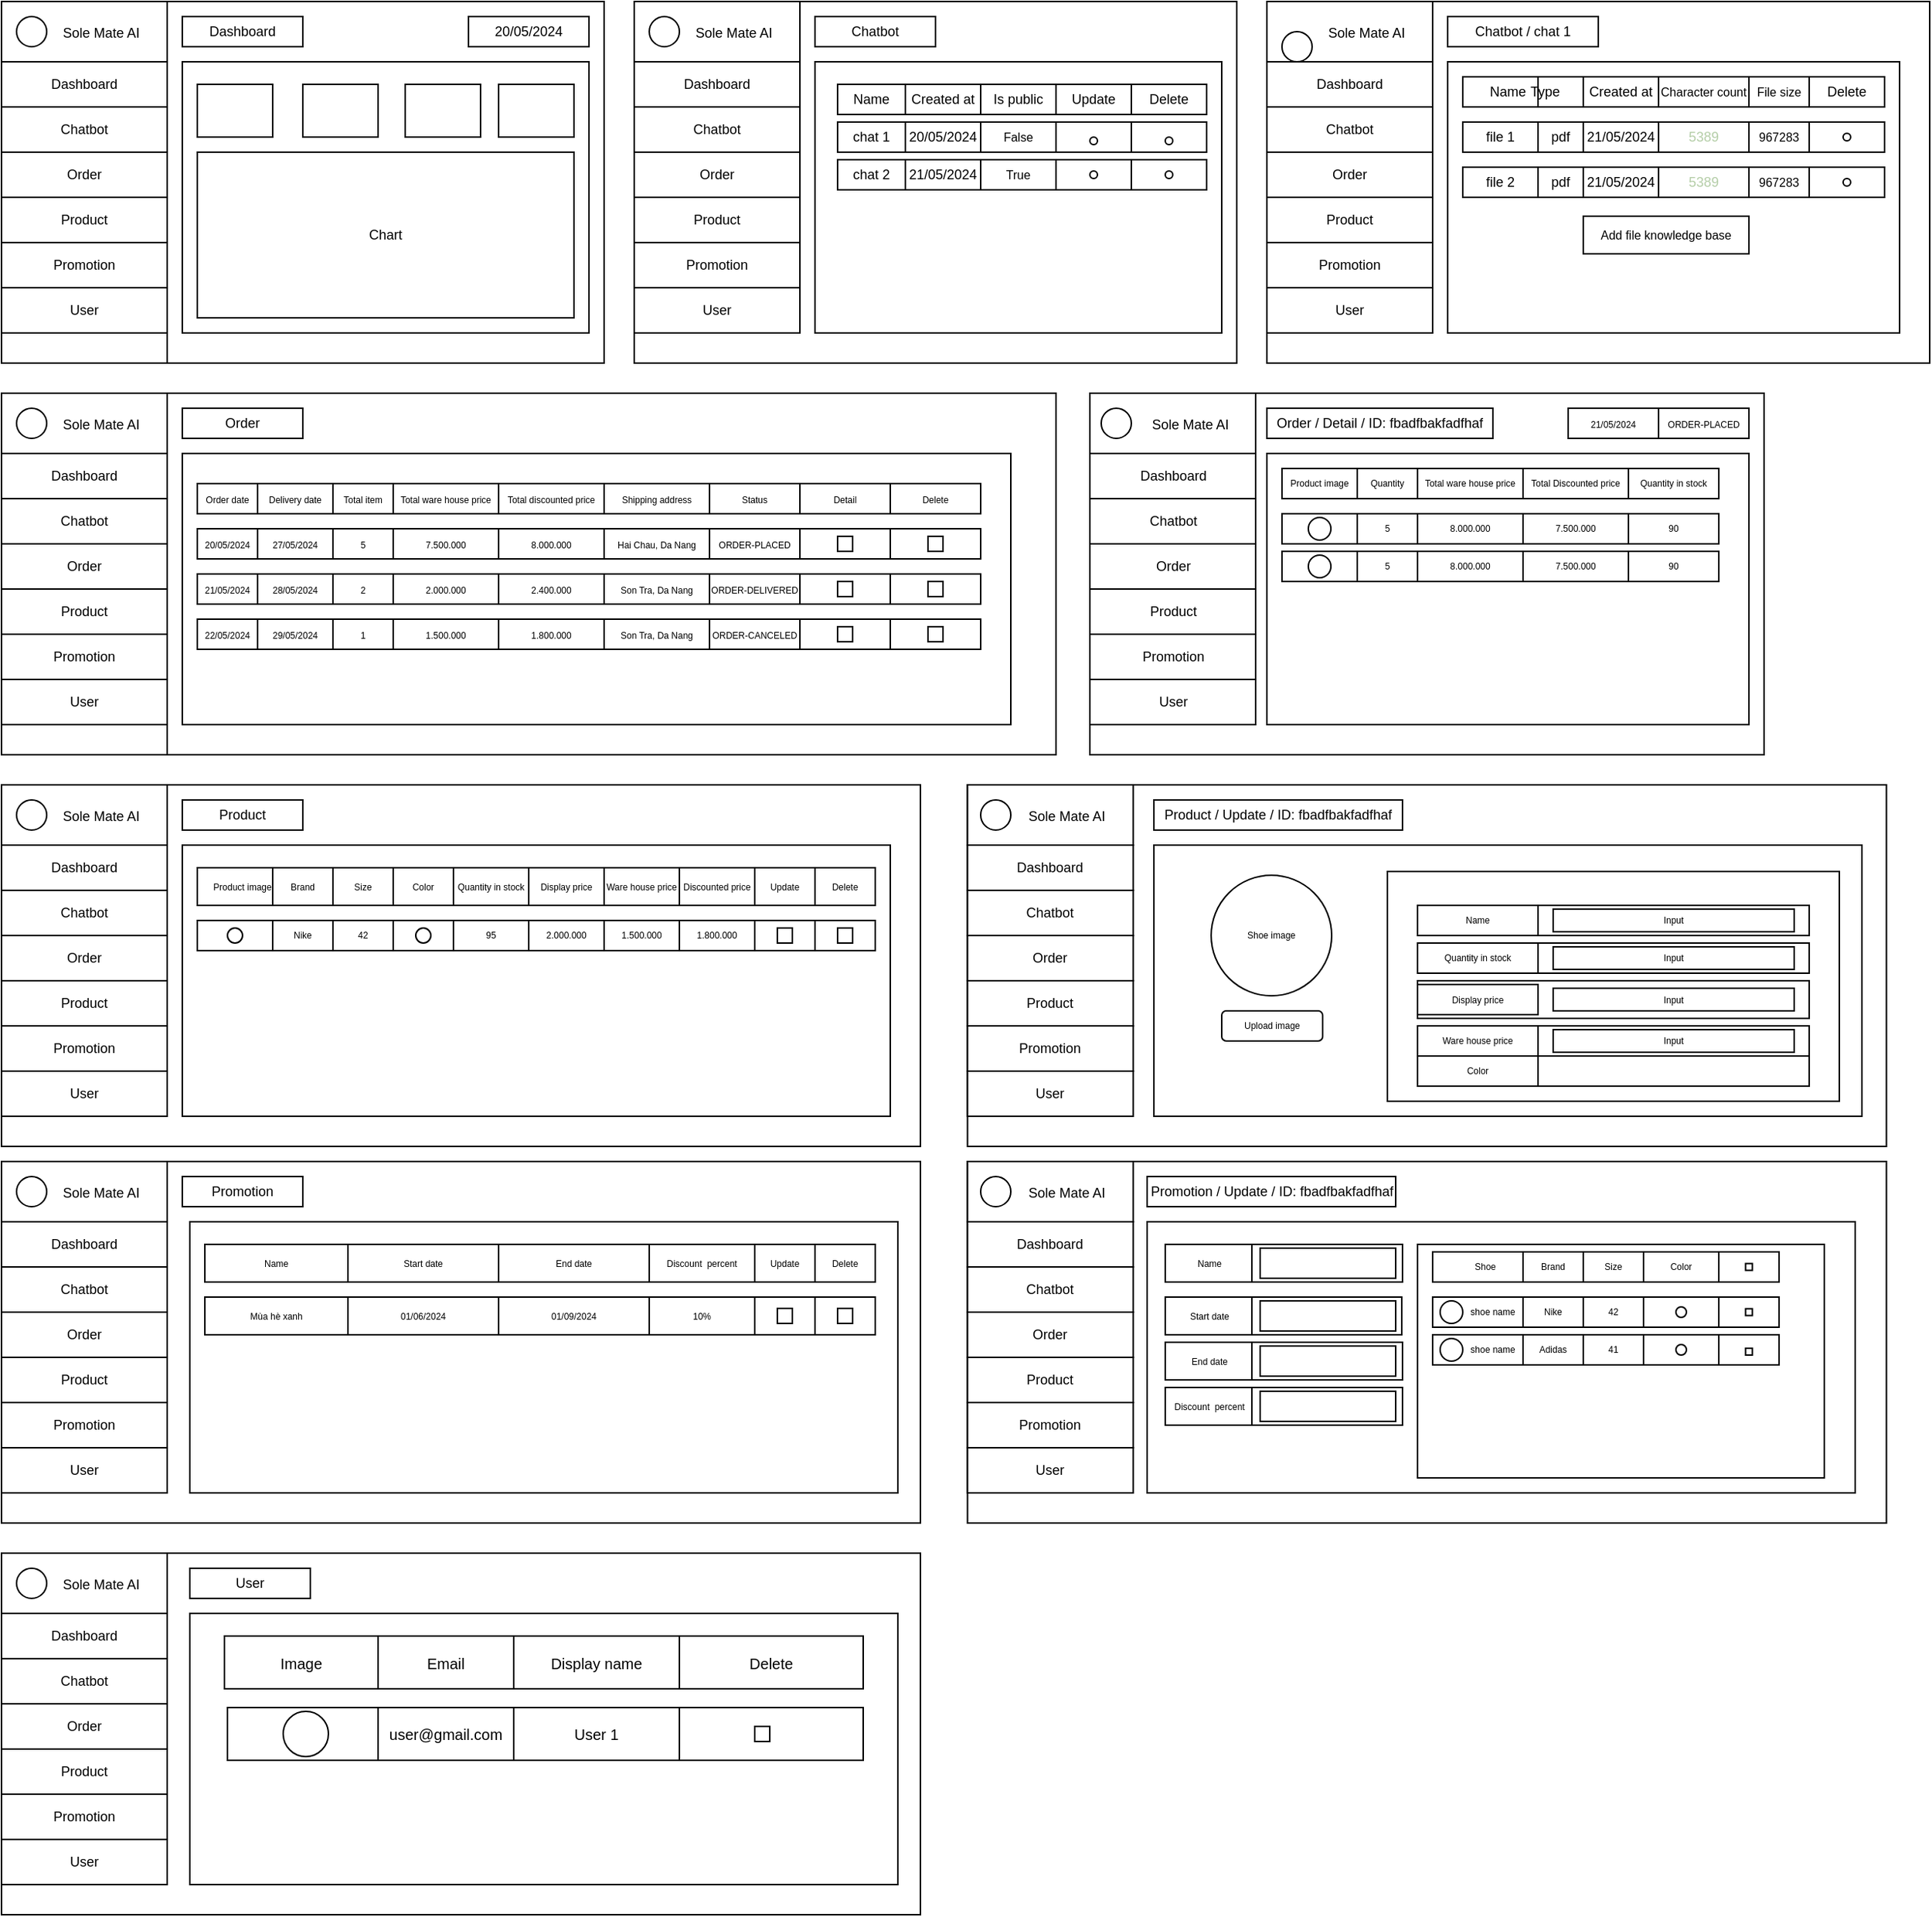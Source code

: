 <mxfile>
    <diagram name="Page-1" id="LgQn40KETIR0E7uUy9S3">
        <mxGraphModel dx="1935" dy="1158" grid="1" gridSize="10" guides="1" tooltips="1" connect="1" arrows="1" fold="1" page="1" pageScale="1" pageWidth="827" pageHeight="1169" math="0" shadow="0">
            <root>
                <mxCell id="0"/>
                <mxCell id="1" parent="0"/>
                <mxCell id="2" value="" style="rounded=0;whiteSpace=wrap;html=1;" parent="1" vertex="1">
                    <mxGeometry x="120" y="200" width="400" height="240" as="geometry"/>
                </mxCell>
                <mxCell id="3" value="" style="rounded=0;whiteSpace=wrap;html=1;" parent="1" vertex="1">
                    <mxGeometry x="120" y="200" width="110" height="240" as="geometry"/>
                </mxCell>
                <mxCell id="4" value="&lt;font style=&quot;font-size: 9px;&quot;&gt;&amp;nbsp; &amp;nbsp; &amp;nbsp; &amp;nbsp; &amp;nbsp;Sole Mate AI&lt;/font&gt;" style="rounded=0;whiteSpace=wrap;html=1;" parent="1" vertex="1">
                    <mxGeometry x="120" y="200" width="110" height="40" as="geometry"/>
                </mxCell>
                <mxCell id="5" value="" style="ellipse;whiteSpace=wrap;html=1;aspect=fixed;" parent="1" vertex="1">
                    <mxGeometry x="130" y="210" width="20" height="20" as="geometry"/>
                </mxCell>
                <mxCell id="6" value="Dashboard" style="rounded=0;whiteSpace=wrap;html=1;fontSize=9;" parent="1" vertex="1">
                    <mxGeometry x="120" y="240" width="110" height="30" as="geometry"/>
                </mxCell>
                <mxCell id="7" value="Chatbot" style="rounded=0;whiteSpace=wrap;html=1;fontSize=9;" parent="1" vertex="1">
                    <mxGeometry x="120" y="270" width="110" height="30" as="geometry"/>
                </mxCell>
                <mxCell id="8" value="Order" style="rounded=0;whiteSpace=wrap;html=1;fontSize=9;" parent="1" vertex="1">
                    <mxGeometry x="120" y="300" width="110" height="30" as="geometry"/>
                </mxCell>
                <mxCell id="9" value="Product" style="rounded=0;whiteSpace=wrap;html=1;fontSize=9;" parent="1" vertex="1">
                    <mxGeometry x="120" y="330" width="110" height="30" as="geometry"/>
                </mxCell>
                <mxCell id="10" value="Promotion" style="rounded=0;whiteSpace=wrap;html=1;fontSize=9;" parent="1" vertex="1">
                    <mxGeometry x="120" y="360" width="110" height="30" as="geometry"/>
                </mxCell>
                <mxCell id="11" value="User" style="rounded=0;whiteSpace=wrap;html=1;fontSize=9;" parent="1" vertex="1">
                    <mxGeometry x="120" y="390" width="110" height="30" as="geometry"/>
                </mxCell>
                <mxCell id="12" value="" style="rounded=0;whiteSpace=wrap;html=1;fontSize=9;" parent="1" vertex="1">
                    <mxGeometry x="240" y="240" width="270" height="180" as="geometry"/>
                </mxCell>
                <mxCell id="14" value="Dashboard" style="rounded=0;whiteSpace=wrap;html=1;fontSize=9;" parent="1" vertex="1">
                    <mxGeometry x="240" y="210" width="80" height="20" as="geometry"/>
                </mxCell>
                <mxCell id="15" value="20/05/2024" style="rounded=0;whiteSpace=wrap;html=1;fontSize=9;" parent="1" vertex="1">
                    <mxGeometry x="430" y="210" width="80" height="20" as="geometry"/>
                </mxCell>
                <mxCell id="16" value="" style="rounded=0;whiteSpace=wrap;html=1;fontSize=9;" parent="1" vertex="1">
                    <mxGeometry x="250" y="255" width="50" height="35" as="geometry"/>
                </mxCell>
                <mxCell id="19" value="" style="rounded=0;whiteSpace=wrap;html=1;fontSize=9;" parent="1" vertex="1">
                    <mxGeometry x="320" y="255" width="50" height="35" as="geometry"/>
                </mxCell>
                <mxCell id="20" value="" style="rounded=0;whiteSpace=wrap;html=1;fontSize=9;" parent="1" vertex="1">
                    <mxGeometry x="388" y="255" width="50" height="35" as="geometry"/>
                </mxCell>
                <mxCell id="21" value="" style="rounded=0;whiteSpace=wrap;html=1;fontSize=9;" parent="1" vertex="1">
                    <mxGeometry x="450" y="255" width="50" height="35" as="geometry"/>
                </mxCell>
                <mxCell id="22" value="Chart" style="rounded=0;whiteSpace=wrap;html=1;fontSize=9;" parent="1" vertex="1">
                    <mxGeometry x="250" y="300" width="250" height="110" as="geometry"/>
                </mxCell>
                <mxCell id="23" value="" style="rounded=0;whiteSpace=wrap;html=1;" parent="1" vertex="1">
                    <mxGeometry x="540" y="200" width="400" height="240" as="geometry"/>
                </mxCell>
                <mxCell id="24" value="&lt;font style=&quot;font-size: 9px;&quot;&gt;&amp;nbsp; &amp;nbsp; &amp;nbsp; &amp;nbsp; &amp;nbsp;Sole Mate AI&lt;/font&gt;" style="rounded=0;whiteSpace=wrap;html=1;" parent="1" vertex="1">
                    <mxGeometry x="540" y="200" width="110" height="40" as="geometry"/>
                </mxCell>
                <mxCell id="25" value="" style="ellipse;whiteSpace=wrap;html=1;aspect=fixed;" parent="1" vertex="1">
                    <mxGeometry x="550" y="210" width="20" height="20" as="geometry"/>
                </mxCell>
                <mxCell id="26" value="Dashboard" style="rounded=0;whiteSpace=wrap;html=1;fontSize=9;" parent="1" vertex="1">
                    <mxGeometry x="540" y="240" width="110" height="30" as="geometry"/>
                </mxCell>
                <mxCell id="27" value="Chatbot" style="rounded=0;whiteSpace=wrap;html=1;fontSize=9;" parent="1" vertex="1">
                    <mxGeometry x="540" y="270" width="110" height="30" as="geometry"/>
                </mxCell>
                <mxCell id="28" value="Order" style="rounded=0;whiteSpace=wrap;html=1;fontSize=9;" parent="1" vertex="1">
                    <mxGeometry x="540" y="300" width="110" height="30" as="geometry"/>
                </mxCell>
                <mxCell id="29" value="Product" style="rounded=0;whiteSpace=wrap;html=1;fontSize=9;" parent="1" vertex="1">
                    <mxGeometry x="540" y="330" width="110" height="30" as="geometry"/>
                </mxCell>
                <mxCell id="30" value="Promotion" style="rounded=0;whiteSpace=wrap;html=1;fontSize=9;" parent="1" vertex="1">
                    <mxGeometry x="540" y="360" width="110" height="30" as="geometry"/>
                </mxCell>
                <mxCell id="31" value="User" style="rounded=0;whiteSpace=wrap;html=1;fontSize=9;" parent="1" vertex="1">
                    <mxGeometry x="540" y="390" width="110" height="30" as="geometry"/>
                </mxCell>
                <mxCell id="33" value="" style="rounded=0;whiteSpace=wrap;html=1;fontSize=9;" parent="1" vertex="1">
                    <mxGeometry x="660" y="240" width="270" height="180" as="geometry"/>
                </mxCell>
                <mxCell id="34" value="Chatbot" style="rounded=0;whiteSpace=wrap;html=1;fontSize=9;" parent="1" vertex="1">
                    <mxGeometry x="660" y="210" width="80" height="20" as="geometry"/>
                </mxCell>
                <mxCell id="35" value="" style="rounded=0;whiteSpace=wrap;html=1;fontSize=9;" parent="1" vertex="1">
                    <mxGeometry x="675" y="255" width="245" height="20" as="geometry"/>
                </mxCell>
                <mxCell id="36" value="" style="rounded=0;whiteSpace=wrap;html=1;fontSize=9;" parent="1" vertex="1">
                    <mxGeometry x="675" y="280" width="245" height="20" as="geometry"/>
                </mxCell>
                <mxCell id="37" value="" style="rounded=0;whiteSpace=wrap;html=1;fontSize=9;" parent="1" vertex="1">
                    <mxGeometry x="675" y="305" width="245" height="20" as="geometry"/>
                </mxCell>
                <mxCell id="38" value="Name" style="rounded=0;whiteSpace=wrap;html=1;fontSize=9;" parent="1" vertex="1">
                    <mxGeometry x="675" y="255" width="45" height="20" as="geometry"/>
                </mxCell>
                <mxCell id="41" value="Created at" style="rounded=0;whiteSpace=wrap;html=1;fontSize=9;" parent="1" vertex="1">
                    <mxGeometry x="720" y="255" width="50" height="20" as="geometry"/>
                </mxCell>
                <mxCell id="42" value="Is public" style="rounded=0;whiteSpace=wrap;html=1;fontSize=9;" parent="1" vertex="1">
                    <mxGeometry x="770" y="255" width="50" height="20" as="geometry"/>
                </mxCell>
                <mxCell id="44" value="" style="edgeStyle=none;html=1;fontSize=9;" parent="1" source="43" target="42" edge="1">
                    <mxGeometry relative="1" as="geometry"/>
                </mxCell>
                <mxCell id="43" value="Update" style="rounded=0;whiteSpace=wrap;html=1;fontSize=9;" parent="1" vertex="1">
                    <mxGeometry x="820" y="255" width="50" height="20" as="geometry"/>
                </mxCell>
                <mxCell id="45" value="chat 1" style="rounded=0;whiteSpace=wrap;html=1;fontSize=9;" parent="1" vertex="1">
                    <mxGeometry x="675" y="280" width="45" height="20" as="geometry"/>
                </mxCell>
                <mxCell id="46" value="chat 2" style="rounded=0;whiteSpace=wrap;html=1;fontSize=9;" parent="1" vertex="1">
                    <mxGeometry x="675" y="305" width="45" height="20" as="geometry"/>
                </mxCell>
                <mxCell id="47" value="20/05/2024" style="rounded=0;whiteSpace=wrap;html=1;fontSize=9;" parent="1" vertex="1">
                    <mxGeometry x="720" y="280" width="50" height="20" as="geometry"/>
                </mxCell>
                <mxCell id="48" value="21/05/2024" style="rounded=0;whiteSpace=wrap;html=1;fontSize=9;" parent="1" vertex="1">
                    <mxGeometry x="720" y="305" width="50" height="20" as="geometry"/>
                </mxCell>
                <mxCell id="49" value="&lt;span style=&quot;font-size: 8px;&quot;&gt;False&lt;/span&gt;" style="rounded=0;whiteSpace=wrap;html=1;fontSize=9;" parent="1" vertex="1">
                    <mxGeometry x="770" y="280" width="50" height="20" as="geometry"/>
                </mxCell>
                <mxCell id="50" value="&lt;span style=&quot;font-size: 8px;&quot;&gt;True&lt;/span&gt;" style="rounded=0;whiteSpace=wrap;html=1;fontSize=9;" parent="1" vertex="1">
                    <mxGeometry x="770" y="305" width="50" height="20" as="geometry"/>
                </mxCell>
                <mxCell id="51" value="" style="rounded=0;whiteSpace=wrap;html=1;fontSize=9;" parent="1" vertex="1">
                    <mxGeometry x="820" y="280" width="50" height="20" as="geometry"/>
                </mxCell>
                <mxCell id="52" value="" style="ellipse;whiteSpace=wrap;html=1;aspect=fixed;fontSize=8;" parent="1" vertex="1">
                    <mxGeometry x="842.5" y="290" width="5" height="5" as="geometry"/>
                </mxCell>
                <mxCell id="54" value="" style="rounded=0;whiteSpace=wrap;html=1;" parent="1" vertex="1">
                    <mxGeometry x="960" y="200" width="440" height="240" as="geometry"/>
                </mxCell>
                <mxCell id="55" value="&lt;font style=&quot;font-size: 9px;&quot;&gt;&amp;nbsp; &amp;nbsp; &amp;nbsp; &amp;nbsp; &amp;nbsp;Sole Mate AI&lt;/font&gt;" style="rounded=0;whiteSpace=wrap;html=1;" parent="1" vertex="1">
                    <mxGeometry x="960" y="200" width="110" height="40" as="geometry"/>
                </mxCell>
                <mxCell id="56" value="" style="ellipse;whiteSpace=wrap;html=1;aspect=fixed;" parent="1" vertex="1">
                    <mxGeometry x="970" y="220" width="20" height="20" as="geometry"/>
                </mxCell>
                <mxCell id="57" value="Dashboard" style="rounded=0;whiteSpace=wrap;html=1;fontSize=9;" parent="1" vertex="1">
                    <mxGeometry x="960" y="240" width="110" height="30" as="geometry"/>
                </mxCell>
                <mxCell id="58" value="Chatbot" style="rounded=0;whiteSpace=wrap;html=1;fontSize=9;" parent="1" vertex="1">
                    <mxGeometry x="960" y="270" width="110" height="30" as="geometry"/>
                </mxCell>
                <mxCell id="59" value="Order" style="rounded=0;whiteSpace=wrap;html=1;fontSize=9;" parent="1" vertex="1">
                    <mxGeometry x="960" y="300" width="110" height="30" as="geometry"/>
                </mxCell>
                <mxCell id="60" value="Product" style="rounded=0;whiteSpace=wrap;html=1;fontSize=9;" parent="1" vertex="1">
                    <mxGeometry x="960" y="330" width="110" height="30" as="geometry"/>
                </mxCell>
                <mxCell id="61" value="Promotion" style="rounded=0;whiteSpace=wrap;html=1;fontSize=9;" parent="1" vertex="1">
                    <mxGeometry x="960" y="360" width="110" height="30" as="geometry"/>
                </mxCell>
                <mxCell id="62" value="User" style="rounded=0;whiteSpace=wrap;html=1;fontSize=9;" parent="1" vertex="1">
                    <mxGeometry x="960" y="390" width="110" height="30" as="geometry"/>
                </mxCell>
                <mxCell id="63" value="" style="rounded=0;whiteSpace=wrap;html=1;fontSize=9;" parent="1" vertex="1">
                    <mxGeometry x="1080" y="240" width="300" height="180" as="geometry"/>
                </mxCell>
                <mxCell id="64" value="Chatbot / chat 1" style="rounded=0;whiteSpace=wrap;html=1;fontSize=9;" parent="1" vertex="1">
                    <mxGeometry x="1080" y="210" width="100" height="20" as="geometry"/>
                </mxCell>
                <mxCell id="66" value="" style="rounded=0;whiteSpace=wrap;html=1;fontSize=8;" parent="1" vertex="1">
                    <mxGeometry x="1090" y="250" width="280" height="20" as="geometry"/>
                </mxCell>
                <mxCell id="67" value="Name" style="rounded=0;whiteSpace=wrap;html=1;fontSize=9;" parent="1" vertex="1">
                    <mxGeometry x="1090" y="250" width="60" height="20" as="geometry"/>
                </mxCell>
                <mxCell id="68" value="Type&lt;span style=&quot;white-space: pre;&quot;&gt;&#9;&lt;/span&gt;" style="rounded=0;whiteSpace=wrap;html=1;fontSize=9;" parent="1" vertex="1">
                    <mxGeometry x="1140" y="250" width="30" height="20" as="geometry"/>
                </mxCell>
                <mxCell id="69" value="Created at" style="rounded=0;whiteSpace=wrap;html=1;fontSize=9;" parent="1" vertex="1">
                    <mxGeometry x="1170" y="250" width="50" height="20" as="geometry"/>
                </mxCell>
                <mxCell id="74" value="" style="rounded=0;whiteSpace=wrap;html=1;fontSize=9;" parent="1" vertex="1">
                    <mxGeometry x="820" y="305" width="50" height="20" as="geometry"/>
                </mxCell>
                <mxCell id="75" value="" style="ellipse;whiteSpace=wrap;html=1;aspect=fixed;fontSize=8;" parent="1" vertex="1">
                    <mxGeometry x="842.5" y="312.5" width="5" height="5" as="geometry"/>
                </mxCell>
                <mxCell id="76" value="Delete" style="rounded=0;whiteSpace=wrap;html=1;fontSize=9;" parent="1" vertex="1">
                    <mxGeometry x="870" y="255" width="50" height="20" as="geometry"/>
                </mxCell>
                <mxCell id="77" value="" style="ellipse;whiteSpace=wrap;html=1;aspect=fixed;fontSize=8;" parent="1" vertex="1">
                    <mxGeometry x="892.5" y="290" width="5" height="5" as="geometry"/>
                </mxCell>
                <mxCell id="78" value="" style="ellipse;whiteSpace=wrap;html=1;aspect=fixed;fontSize=8;" parent="1" vertex="1">
                    <mxGeometry x="892.5" y="312.5" width="5" height="5" as="geometry"/>
                </mxCell>
                <mxCell id="79" value="&lt;font style=&quot;font-size: 8px;&quot;&gt;Character count&lt;/font&gt;" style="rounded=0;whiteSpace=wrap;html=1;fontSize=9;" parent="1" vertex="1">
                    <mxGeometry x="1220" y="250" width="60" height="20" as="geometry"/>
                </mxCell>
                <mxCell id="80" value="&lt;span style=&quot;font-size: 8px;&quot;&gt;File size&lt;/span&gt;" style="rounded=0;whiteSpace=wrap;html=1;fontSize=9;" parent="1" vertex="1">
                    <mxGeometry x="1280" y="250" width="40" height="20" as="geometry"/>
                </mxCell>
                <mxCell id="81" value="Delete" style="rounded=0;whiteSpace=wrap;html=1;fontSize=9;" parent="1" vertex="1">
                    <mxGeometry x="1320" y="250" width="50" height="20" as="geometry"/>
                </mxCell>
                <mxCell id="83" value="" style="rounded=0;whiteSpace=wrap;html=1;fontSize=8;" parent="1" vertex="1">
                    <mxGeometry x="1090" y="280" width="280" height="20" as="geometry"/>
                </mxCell>
                <mxCell id="84" value="file 1" style="rounded=0;whiteSpace=wrap;html=1;fontSize=9;" parent="1" vertex="1">
                    <mxGeometry x="1090" y="280" width="50" height="20" as="geometry"/>
                </mxCell>
                <mxCell id="85" value="pdf" style="rounded=0;whiteSpace=wrap;html=1;fontSize=9;" parent="1" vertex="1">
                    <mxGeometry x="1140" y="280" width="30" height="20" as="geometry"/>
                </mxCell>
                <mxCell id="86" value="21/05/2024" style="rounded=0;whiteSpace=wrap;html=1;fontSize=9;" parent="1" vertex="1">
                    <mxGeometry x="1170" y="280" width="50" height="20" as="geometry"/>
                </mxCell>
                <mxCell id="87" value="&lt;font color=&quot;#b5cea8&quot;&gt;5389&lt;/font&gt;" style="rounded=0;whiteSpace=wrap;html=1;fontSize=9;" parent="1" vertex="1">
                    <mxGeometry x="1220" y="280" width="60" height="20" as="geometry"/>
                </mxCell>
                <mxCell id="88" value="&lt;span style=&quot;font-size: 8px;&quot;&gt;967283&lt;/span&gt;" style="rounded=0;whiteSpace=wrap;html=1;fontSize=9;" parent="1" vertex="1">
                    <mxGeometry x="1280" y="280" width="40" height="20" as="geometry"/>
                </mxCell>
                <mxCell id="89" value="" style="rounded=0;whiteSpace=wrap;html=1;fontSize=9;" parent="1" vertex="1">
                    <mxGeometry x="1320" y="280" width="50" height="20" as="geometry"/>
                </mxCell>
                <mxCell id="90" value="" style="ellipse;whiteSpace=wrap;html=1;aspect=fixed;fontSize=8;" parent="1" vertex="1">
                    <mxGeometry x="1342.5" y="287.5" width="5" height="5" as="geometry"/>
                </mxCell>
                <mxCell id="91" value="" style="rounded=0;whiteSpace=wrap;html=1;fontSize=8;" parent="1" vertex="1">
                    <mxGeometry x="1090" y="310" width="280" height="20" as="geometry"/>
                </mxCell>
                <mxCell id="92" value="file 2" style="rounded=0;whiteSpace=wrap;html=1;fontSize=9;" parent="1" vertex="1">
                    <mxGeometry x="1090" y="310" width="50" height="20" as="geometry"/>
                </mxCell>
                <mxCell id="94" value="pdf" style="rounded=0;whiteSpace=wrap;html=1;fontSize=9;" parent="1" vertex="1">
                    <mxGeometry x="1140" y="310" width="30" height="20" as="geometry"/>
                </mxCell>
                <mxCell id="96" value="21/05/2024" style="rounded=0;whiteSpace=wrap;html=1;fontSize=9;" parent="1" vertex="1">
                    <mxGeometry x="1170" y="310" width="50" height="20" as="geometry"/>
                </mxCell>
                <mxCell id="97" value="&lt;font color=&quot;#b5cea8&quot;&gt;5389&lt;/font&gt;" style="rounded=0;whiteSpace=wrap;html=1;fontSize=9;" parent="1" vertex="1">
                    <mxGeometry x="1220" y="310" width="60" height="20" as="geometry"/>
                </mxCell>
                <mxCell id="98" value="&lt;span style=&quot;font-size: 8px;&quot;&gt;967283&lt;/span&gt;" style="rounded=0;whiteSpace=wrap;html=1;fontSize=9;" parent="1" vertex="1">
                    <mxGeometry x="1280" y="310" width="40" height="20" as="geometry"/>
                </mxCell>
                <mxCell id="99" value="" style="ellipse;whiteSpace=wrap;html=1;aspect=fixed;fontSize=8;" parent="1" vertex="1">
                    <mxGeometry x="1342.5" y="317.5" width="5" height="5" as="geometry"/>
                </mxCell>
                <mxCell id="100" value="Add file knowledge base" style="rounded=0;whiteSpace=wrap;html=1;fontSize=8;" parent="1" vertex="1">
                    <mxGeometry x="1170" y="342.5" width="110" height="25" as="geometry"/>
                </mxCell>
                <mxCell id="101" value="" style="rounded=0;whiteSpace=wrap;html=1;" parent="1" vertex="1">
                    <mxGeometry x="120" y="460" width="700" height="240" as="geometry"/>
                </mxCell>
                <mxCell id="102" value="" style="rounded=0;whiteSpace=wrap;html=1;" parent="1" vertex="1">
                    <mxGeometry x="120" y="460" width="110" height="240" as="geometry"/>
                </mxCell>
                <mxCell id="103" value="&lt;font style=&quot;font-size: 9px;&quot;&gt;&amp;nbsp; &amp;nbsp; &amp;nbsp; &amp;nbsp; &amp;nbsp;Sole Mate AI&lt;/font&gt;" style="rounded=0;whiteSpace=wrap;html=1;" parent="1" vertex="1">
                    <mxGeometry x="120" y="460" width="110" height="40" as="geometry"/>
                </mxCell>
                <mxCell id="104" value="" style="ellipse;whiteSpace=wrap;html=1;aspect=fixed;" parent="1" vertex="1">
                    <mxGeometry x="130" y="470" width="20" height="20" as="geometry"/>
                </mxCell>
                <mxCell id="105" value="Dashboard" style="rounded=0;whiteSpace=wrap;html=1;fontSize=9;" parent="1" vertex="1">
                    <mxGeometry x="120" y="500" width="110" height="30" as="geometry"/>
                </mxCell>
                <mxCell id="106" value="Chatbot" style="rounded=0;whiteSpace=wrap;html=1;fontSize=9;" parent="1" vertex="1">
                    <mxGeometry x="120" y="530" width="110" height="30" as="geometry"/>
                </mxCell>
                <mxCell id="107" value="Order" style="rounded=0;whiteSpace=wrap;html=1;fontSize=9;" parent="1" vertex="1">
                    <mxGeometry x="120" y="560" width="110" height="30" as="geometry"/>
                </mxCell>
                <mxCell id="108" value="Product" style="rounded=0;whiteSpace=wrap;html=1;fontSize=9;" parent="1" vertex="1">
                    <mxGeometry x="120" y="590" width="110" height="30" as="geometry"/>
                </mxCell>
                <mxCell id="109" value="Promotion" style="rounded=0;whiteSpace=wrap;html=1;fontSize=9;" parent="1" vertex="1">
                    <mxGeometry x="120" y="620" width="110" height="30" as="geometry"/>
                </mxCell>
                <mxCell id="110" value="User" style="rounded=0;whiteSpace=wrap;html=1;fontSize=9;" parent="1" vertex="1">
                    <mxGeometry x="120" y="650" width="110" height="30" as="geometry"/>
                </mxCell>
                <mxCell id="111" value="" style="rounded=0;whiteSpace=wrap;html=1;fontSize=9;" parent="1" vertex="1">
                    <mxGeometry x="240" y="500" width="550" height="180" as="geometry"/>
                </mxCell>
                <mxCell id="112" value="Order" style="rounded=0;whiteSpace=wrap;html=1;fontSize=9;" parent="1" vertex="1">
                    <mxGeometry x="240" y="470" width="80" height="20" as="geometry"/>
                </mxCell>
                <mxCell id="113" value="" style="rounded=0;whiteSpace=wrap;html=1;fontSize=8;" parent="1" vertex="1">
                    <mxGeometry x="250" y="520" width="460" height="20" as="geometry"/>
                </mxCell>
                <mxCell id="114" value="&lt;font style=&quot;font-size: 6px;&quot;&gt;Order date&lt;/font&gt;" style="rounded=0;whiteSpace=wrap;html=1;fontSize=8;" parent="1" vertex="1">
                    <mxGeometry x="250" y="520" width="40" height="20" as="geometry"/>
                </mxCell>
                <mxCell id="115" value="&lt;font style=&quot;font-size: 6px;&quot;&gt;Delivery date&lt;/font&gt;" style="rounded=0;whiteSpace=wrap;html=1;fontSize=8;" parent="1" vertex="1">
                    <mxGeometry x="290" y="520" width="50" height="20" as="geometry"/>
                </mxCell>
                <mxCell id="116" value="&lt;font style=&quot;font-size: 6px;&quot;&gt;Total item&lt;/font&gt;" style="rounded=0;whiteSpace=wrap;html=1;fontSize=8;" parent="1" vertex="1">
                    <mxGeometry x="340" y="520" width="40" height="20" as="geometry"/>
                </mxCell>
                <mxCell id="117" value="&lt;font style=&quot;font-size: 6px;&quot;&gt;Total ware house price&lt;/font&gt;" style="rounded=0;whiteSpace=wrap;html=1;fontSize=8;" parent="1" vertex="1">
                    <mxGeometry x="380" y="520" width="70" height="20" as="geometry"/>
                </mxCell>
                <mxCell id="118" value="&lt;font style=&quot;font-size: 6px;&quot;&gt;Total discounted price&lt;/font&gt;" style="rounded=0;whiteSpace=wrap;html=1;fontSize=8;" parent="1" vertex="1">
                    <mxGeometry x="450" y="520" width="70" height="20" as="geometry"/>
                </mxCell>
                <mxCell id="119" value="&lt;span style=&quot;font-size: 6px;&quot;&gt;Shipping address&lt;/span&gt;" style="rounded=0;whiteSpace=wrap;html=1;fontSize=8;" parent="1" vertex="1">
                    <mxGeometry x="520" y="520" width="70" height="20" as="geometry"/>
                </mxCell>
                <mxCell id="120" value="&lt;span style=&quot;font-size: 6px;&quot;&gt;Status&lt;/span&gt;" style="rounded=0;whiteSpace=wrap;html=1;fontSize=8;" parent="1" vertex="1">
                    <mxGeometry x="590" y="520" width="60" height="20" as="geometry"/>
                </mxCell>
                <mxCell id="121" value="&lt;span style=&quot;font-size: 6px;&quot;&gt;Detail&lt;/span&gt;" style="rounded=0;whiteSpace=wrap;html=1;fontSize=8;" parent="1" vertex="1">
                    <mxGeometry x="650" y="520" width="60" height="20" as="geometry"/>
                </mxCell>
                <mxCell id="122" value="" style="rounded=0;whiteSpace=wrap;html=1;fontSize=6;" parent="1" vertex="1">
                    <mxGeometry x="250" y="550" width="460" height="20" as="geometry"/>
                </mxCell>
                <mxCell id="123" value="&lt;span style=&quot;font-size: 6px;&quot;&gt;20/05/2024&lt;/span&gt;" style="rounded=0;whiteSpace=wrap;html=1;fontSize=8;" parent="1" vertex="1">
                    <mxGeometry x="250" y="550" width="40" height="20" as="geometry"/>
                </mxCell>
                <mxCell id="124" value="&lt;span style=&quot;font-size: 6px;&quot;&gt;27/05/2024&lt;/span&gt;" style="rounded=0;whiteSpace=wrap;html=1;fontSize=8;" parent="1" vertex="1">
                    <mxGeometry x="290" y="550" width="50" height="20" as="geometry"/>
                </mxCell>
                <mxCell id="125" value="&lt;span style=&quot;font-size: 6px;&quot;&gt;5&lt;/span&gt;" style="rounded=0;whiteSpace=wrap;html=1;fontSize=8;" parent="1" vertex="1">
                    <mxGeometry x="340" y="550" width="40" height="20" as="geometry"/>
                </mxCell>
                <mxCell id="126" value="&lt;font style=&quot;font-size: 6px;&quot;&gt;7.500.000&lt;/font&gt;" style="rounded=0;whiteSpace=wrap;html=1;fontSize=8;" parent="1" vertex="1">
                    <mxGeometry x="380" y="550" width="70" height="20" as="geometry"/>
                </mxCell>
                <mxCell id="127" value="&lt;font style=&quot;font-size: 6px;&quot;&gt;8.000.000&lt;/font&gt;" style="rounded=0;whiteSpace=wrap;html=1;fontSize=8;" parent="1" vertex="1">
                    <mxGeometry x="450" y="550" width="70" height="20" as="geometry"/>
                </mxCell>
                <mxCell id="128" value="&lt;span style=&quot;font-size: 6px;&quot;&gt;Hai Chau, Da Nang&lt;/span&gt;" style="rounded=0;whiteSpace=wrap;html=1;fontSize=8;" parent="1" vertex="1">
                    <mxGeometry x="520" y="550" width="70" height="20" as="geometry"/>
                </mxCell>
                <mxCell id="129" value="&lt;span style=&quot;font-size: 6px;&quot;&gt;ORDER-PLACED&lt;/span&gt;" style="rounded=0;whiteSpace=wrap;html=1;fontSize=8;" parent="1" vertex="1">
                    <mxGeometry x="590" y="550" width="60" height="20" as="geometry"/>
                </mxCell>
                <mxCell id="130" value="" style="rounded=0;whiteSpace=wrap;html=1;fontSize=8;" parent="1" vertex="1">
                    <mxGeometry x="650" y="550" width="60" height="20" as="geometry"/>
                </mxCell>
                <mxCell id="132" value="" style="whiteSpace=wrap;html=1;aspect=fixed;fontSize=6;" parent="1" vertex="1">
                    <mxGeometry x="675" y="555" width="10" height="10" as="geometry"/>
                </mxCell>
                <mxCell id="133" value="" style="rounded=0;whiteSpace=wrap;html=1;fontSize=6;" parent="1" vertex="1">
                    <mxGeometry x="250" y="580" width="460" height="20" as="geometry"/>
                </mxCell>
                <mxCell id="134" value="&lt;span style=&quot;font-size: 6px;&quot;&gt;21/05/2024&lt;/span&gt;" style="rounded=0;whiteSpace=wrap;html=1;fontSize=8;" parent="1" vertex="1">
                    <mxGeometry x="250" y="580" width="40" height="20" as="geometry"/>
                </mxCell>
                <mxCell id="136" value="&lt;span style=&quot;font-size: 6px;&quot;&gt;28/05/2024&lt;/span&gt;" style="rounded=0;whiteSpace=wrap;html=1;fontSize=8;" parent="1" vertex="1">
                    <mxGeometry x="290" y="580" width="50" height="20" as="geometry"/>
                </mxCell>
                <mxCell id="137" value="&lt;span style=&quot;font-size: 6px;&quot;&gt;2&lt;/span&gt;" style="rounded=0;whiteSpace=wrap;html=1;fontSize=8;" parent="1" vertex="1">
                    <mxGeometry x="340" y="580" width="40" height="20" as="geometry"/>
                </mxCell>
                <mxCell id="138" value="&lt;font style=&quot;font-size: 6px;&quot;&gt;2.000.000&lt;/font&gt;" style="rounded=0;whiteSpace=wrap;html=1;fontSize=8;" parent="1" vertex="1">
                    <mxGeometry x="380" y="580" width="70" height="20" as="geometry"/>
                </mxCell>
                <mxCell id="139" value="&lt;font style=&quot;font-size: 6px;&quot;&gt;2.400.000&lt;/font&gt;" style="rounded=0;whiteSpace=wrap;html=1;fontSize=8;" parent="1" vertex="1">
                    <mxGeometry x="450" y="580" width="70" height="20" as="geometry"/>
                </mxCell>
                <mxCell id="140" value="&lt;span style=&quot;font-size: 6px;&quot;&gt;Son Tra, Da Nang&lt;/span&gt;" style="rounded=0;whiteSpace=wrap;html=1;fontSize=8;" parent="1" vertex="1">
                    <mxGeometry x="520" y="580" width="70" height="20" as="geometry"/>
                </mxCell>
                <mxCell id="141" value="&lt;font style=&quot;font-size: 6px;&quot;&gt;ORDER-DELIVERED&lt;/font&gt;" style="rounded=0;whiteSpace=wrap;html=1;fontSize=8;" parent="1" vertex="1">
                    <mxGeometry x="590" y="580" width="60" height="20" as="geometry"/>
                </mxCell>
                <mxCell id="142" value="" style="whiteSpace=wrap;html=1;aspect=fixed;fontSize=6;" parent="1" vertex="1">
                    <mxGeometry x="675" y="585" width="10" height="10" as="geometry"/>
                </mxCell>
                <mxCell id="143" value="&lt;span style=&quot;font-size: 6px;&quot;&gt;Delete&lt;/span&gt;" style="rounded=0;whiteSpace=wrap;html=1;fontSize=8;" parent="1" vertex="1">
                    <mxGeometry x="710" y="520" width="60" height="20" as="geometry"/>
                </mxCell>
                <mxCell id="144" value="" style="rounded=0;whiteSpace=wrap;html=1;fontSize=8;" parent="1" vertex="1">
                    <mxGeometry x="710" y="550" width="60" height="20" as="geometry"/>
                </mxCell>
                <mxCell id="146" value="" style="rounded=0;whiteSpace=wrap;html=1;fontSize=8;" parent="1" vertex="1">
                    <mxGeometry x="710" y="580" width="60" height="20" as="geometry"/>
                </mxCell>
                <mxCell id="147" value="" style="whiteSpace=wrap;html=1;aspect=fixed;fontSize=6;" parent="1" vertex="1">
                    <mxGeometry x="735" y="555" width="10" height="10" as="geometry"/>
                </mxCell>
                <mxCell id="148" value="" style="whiteSpace=wrap;html=1;aspect=fixed;fontSize=6;" parent="1" vertex="1">
                    <mxGeometry x="735" y="585" width="10" height="10" as="geometry"/>
                </mxCell>
                <mxCell id="149" value="" style="rounded=0;whiteSpace=wrap;html=1;fontSize=6;" parent="1" vertex="1">
                    <mxGeometry x="250" y="610" width="520" height="20" as="geometry"/>
                </mxCell>
                <mxCell id="150" value="&lt;span style=&quot;font-size: 6px;&quot;&gt;22/05/2024&lt;/span&gt;" style="rounded=0;whiteSpace=wrap;html=1;fontSize=8;" parent="1" vertex="1">
                    <mxGeometry x="250" y="610" width="40" height="20" as="geometry"/>
                </mxCell>
                <mxCell id="151" value="&lt;span style=&quot;font-size: 6px;&quot;&gt;29/05/2024&lt;/span&gt;" style="rounded=0;whiteSpace=wrap;html=1;fontSize=8;" parent="1" vertex="1">
                    <mxGeometry x="290" y="610" width="50" height="20" as="geometry"/>
                </mxCell>
                <mxCell id="152" value="&lt;span style=&quot;font-size: 6px;&quot;&gt;1&lt;/span&gt;" style="rounded=0;whiteSpace=wrap;html=1;fontSize=8;" parent="1" vertex="1">
                    <mxGeometry x="340" y="610" width="40" height="20" as="geometry"/>
                </mxCell>
                <mxCell id="153" value="&lt;font style=&quot;font-size: 6px;&quot;&gt;1.500.000&lt;/font&gt;" style="rounded=0;whiteSpace=wrap;html=1;fontSize=8;" parent="1" vertex="1">
                    <mxGeometry x="380" y="610" width="70" height="20" as="geometry"/>
                </mxCell>
                <mxCell id="154" value="&lt;font style=&quot;font-size: 6px;&quot;&gt;1.800.000&lt;/font&gt;" style="rounded=0;whiteSpace=wrap;html=1;fontSize=8;" parent="1" vertex="1">
                    <mxGeometry x="450" y="610" width="70" height="20" as="geometry"/>
                </mxCell>
                <mxCell id="155" value="&lt;span style=&quot;font-size: 6px;&quot;&gt;Son Tra, Da Nang&lt;/span&gt;" style="rounded=0;whiteSpace=wrap;html=1;fontSize=8;" parent="1" vertex="1">
                    <mxGeometry x="520" y="610" width="70" height="20" as="geometry"/>
                </mxCell>
                <mxCell id="156" value="&lt;font style=&quot;font-size: 6px;&quot;&gt;ORDER-CANCELED&lt;/font&gt;" style="rounded=0;whiteSpace=wrap;html=1;fontSize=8;" parent="1" vertex="1">
                    <mxGeometry x="590" y="610" width="60" height="20" as="geometry"/>
                </mxCell>
                <mxCell id="157" value="" style="rounded=0;whiteSpace=wrap;html=1;fontSize=8;" parent="1" vertex="1">
                    <mxGeometry x="650" y="610" width="60" height="20" as="geometry"/>
                </mxCell>
                <mxCell id="158" value="" style="rounded=0;whiteSpace=wrap;html=1;fontSize=8;" parent="1" vertex="1">
                    <mxGeometry x="710" y="610" width="60" height="20" as="geometry"/>
                </mxCell>
                <mxCell id="159" value="" style="whiteSpace=wrap;html=1;aspect=fixed;fontSize=6;" parent="1" vertex="1">
                    <mxGeometry x="675" y="615" width="10" height="10" as="geometry"/>
                </mxCell>
                <mxCell id="160" value="" style="whiteSpace=wrap;html=1;aspect=fixed;fontSize=6;" parent="1" vertex="1">
                    <mxGeometry x="735" y="615" width="10" height="10" as="geometry"/>
                </mxCell>
                <mxCell id="161" value="" style="rounded=0;whiteSpace=wrap;html=1;" parent="1" vertex="1">
                    <mxGeometry x="842.5" y="460" width="447.5" height="240" as="geometry"/>
                </mxCell>
                <mxCell id="162" value="&lt;font style=&quot;font-size: 9px;&quot;&gt;&amp;nbsp; &amp;nbsp; &amp;nbsp; &amp;nbsp; &amp;nbsp;Sole Mate AI&lt;/font&gt;" style="rounded=0;whiteSpace=wrap;html=1;" parent="1" vertex="1">
                    <mxGeometry x="842.5" y="460" width="110" height="40" as="geometry"/>
                </mxCell>
                <mxCell id="163" value="" style="ellipse;whiteSpace=wrap;html=1;aspect=fixed;" parent="1" vertex="1">
                    <mxGeometry x="850" y="470" width="20" height="20" as="geometry"/>
                </mxCell>
                <mxCell id="164" value="Dashboard" style="rounded=0;whiteSpace=wrap;html=1;fontSize=9;" parent="1" vertex="1">
                    <mxGeometry x="842.5" y="500" width="110" height="30" as="geometry"/>
                </mxCell>
                <mxCell id="165" value="Chatbot" style="rounded=0;whiteSpace=wrap;html=1;fontSize=9;" parent="1" vertex="1">
                    <mxGeometry x="842.5" y="530" width="110" height="30" as="geometry"/>
                </mxCell>
                <mxCell id="166" value="Order" style="rounded=0;whiteSpace=wrap;html=1;fontSize=9;" parent="1" vertex="1">
                    <mxGeometry x="842.5" y="560" width="110" height="30" as="geometry"/>
                </mxCell>
                <mxCell id="167" value="Product" style="rounded=0;whiteSpace=wrap;html=1;fontSize=9;" parent="1" vertex="1">
                    <mxGeometry x="842.5" y="590" width="110" height="30" as="geometry"/>
                </mxCell>
                <mxCell id="168" value="Promotion" style="rounded=0;whiteSpace=wrap;html=1;fontSize=9;" parent="1" vertex="1">
                    <mxGeometry x="842.5" y="620" width="110" height="30" as="geometry"/>
                </mxCell>
                <mxCell id="169" value="User" style="rounded=0;whiteSpace=wrap;html=1;fontSize=9;" parent="1" vertex="1">
                    <mxGeometry x="842.5" y="650" width="110" height="30" as="geometry"/>
                </mxCell>
                <mxCell id="170" value="Order / Detail / ID: fbadfbakfadfhaf" style="rounded=0;whiteSpace=wrap;html=1;fontSize=9;" parent="1" vertex="1">
                    <mxGeometry x="960" y="470" width="150" height="20" as="geometry"/>
                </mxCell>
                <mxCell id="171" value="" style="rounded=0;whiteSpace=wrap;html=1;fontSize=9;" parent="1" vertex="1">
                    <mxGeometry x="960" y="500" width="320" height="180" as="geometry"/>
                </mxCell>
                <mxCell id="172" value="" style="rounded=0;whiteSpace=wrap;html=1;fontSize=6;" parent="1" vertex="1">
                    <mxGeometry x="970" y="510" width="290" height="20" as="geometry"/>
                </mxCell>
                <mxCell id="173" value="Product image" style="rounded=0;whiteSpace=wrap;html=1;fontSize=6;" parent="1" vertex="1">
                    <mxGeometry x="970" y="510" width="50" height="20" as="geometry"/>
                </mxCell>
                <mxCell id="174" value="Quantity" style="rounded=0;whiteSpace=wrap;html=1;fontSize=6;" parent="1" vertex="1">
                    <mxGeometry x="1020" y="510" width="40" height="20" as="geometry"/>
                </mxCell>
                <mxCell id="175" value="Total ware house price" style="rounded=0;whiteSpace=wrap;html=1;fontSize=6;" parent="1" vertex="1">
                    <mxGeometry x="1060" y="510" width="70" height="20" as="geometry"/>
                </mxCell>
                <mxCell id="176" value="Total Discounted price" style="rounded=0;whiteSpace=wrap;html=1;fontSize=6;" parent="1" vertex="1">
                    <mxGeometry x="1130" y="510" width="70" height="20" as="geometry"/>
                </mxCell>
                <mxCell id="178" value="&lt;span style=&quot;font-size: 6px;&quot;&gt;ORDER-PLACED&lt;/span&gt;" style="rounded=0;whiteSpace=wrap;html=1;fontSize=8;" parent="1" vertex="1">
                    <mxGeometry x="1220" y="470" width="60" height="20" as="geometry"/>
                </mxCell>
                <mxCell id="179" value="Quantity in stock" style="rounded=0;whiteSpace=wrap;html=1;fontSize=6;" parent="1" vertex="1">
                    <mxGeometry x="1200" y="510" width="60" height="20" as="geometry"/>
                </mxCell>
                <mxCell id="180" value="" style="rounded=0;whiteSpace=wrap;html=1;fontSize=6;" parent="1" vertex="1">
                    <mxGeometry x="970" y="540" width="290" height="20" as="geometry"/>
                </mxCell>
                <mxCell id="181" value="" style="rounded=0;whiteSpace=wrap;html=1;fontSize=6;" parent="1" vertex="1">
                    <mxGeometry x="970" y="540" width="50" height="20" as="geometry"/>
                </mxCell>
                <mxCell id="182" value="" style="ellipse;whiteSpace=wrap;html=1;aspect=fixed;fontSize=6;" parent="1" vertex="1">
                    <mxGeometry x="987.5" y="542.5" width="15" height="15" as="geometry"/>
                </mxCell>
                <mxCell id="183" value="5" style="rounded=0;whiteSpace=wrap;html=1;fontSize=6;" parent="1" vertex="1">
                    <mxGeometry x="1020" y="540" width="40" height="20" as="geometry"/>
                </mxCell>
                <mxCell id="184" value="8.000.000" style="rounded=0;whiteSpace=wrap;html=1;fontSize=6;" parent="1" vertex="1">
                    <mxGeometry x="1060" y="540" width="70" height="20" as="geometry"/>
                </mxCell>
                <mxCell id="185" value="7.500.000" style="rounded=0;whiteSpace=wrap;html=1;fontSize=6;" parent="1" vertex="1">
                    <mxGeometry x="1130" y="540" width="70" height="20" as="geometry"/>
                </mxCell>
                <mxCell id="186" value="90" style="rounded=0;whiteSpace=wrap;html=1;fontSize=6;" parent="1" vertex="1">
                    <mxGeometry x="1200" y="540" width="60" height="20" as="geometry"/>
                </mxCell>
                <mxCell id="187" value="" style="rounded=0;whiteSpace=wrap;html=1;fontSize=6;" parent="1" vertex="1">
                    <mxGeometry x="970" y="565" width="290" height="20" as="geometry"/>
                </mxCell>
                <mxCell id="188" value="" style="rounded=0;whiteSpace=wrap;html=1;fontSize=6;" parent="1" vertex="1">
                    <mxGeometry x="970" y="565" width="50" height="20" as="geometry"/>
                </mxCell>
                <mxCell id="189" value="" style="ellipse;whiteSpace=wrap;html=1;aspect=fixed;fontSize=6;" parent="1" vertex="1">
                    <mxGeometry x="987.5" y="567.5" width="15" height="15" as="geometry"/>
                </mxCell>
                <mxCell id="190" value="5" style="rounded=0;whiteSpace=wrap;html=1;fontSize=6;" parent="1" vertex="1">
                    <mxGeometry x="1020" y="565" width="40" height="20" as="geometry"/>
                </mxCell>
                <mxCell id="191" value="8.000.000" style="rounded=0;whiteSpace=wrap;html=1;fontSize=6;" parent="1" vertex="1">
                    <mxGeometry x="1060" y="565" width="70" height="20" as="geometry"/>
                </mxCell>
                <mxCell id="192" value="7.500.000" style="rounded=0;whiteSpace=wrap;html=1;fontSize=6;" parent="1" vertex="1">
                    <mxGeometry x="1130" y="565" width="70" height="20" as="geometry"/>
                </mxCell>
                <mxCell id="193" value="90" style="rounded=0;whiteSpace=wrap;html=1;fontSize=6;" parent="1" vertex="1">
                    <mxGeometry x="1200" y="565" width="60" height="20" as="geometry"/>
                </mxCell>
                <mxCell id="195" value="&lt;span style=&quot;font-size: 6px;&quot;&gt;21/05/2024&lt;/span&gt;" style="rounded=0;whiteSpace=wrap;html=1;fontSize=8;" parent="1" vertex="1">
                    <mxGeometry x="1160" y="470" width="60" height="20" as="geometry"/>
                </mxCell>
                <mxCell id="196" value="" style="rounded=0;whiteSpace=wrap;html=1;" parent="1" vertex="1">
                    <mxGeometry x="120" y="720" width="610" height="240" as="geometry"/>
                </mxCell>
                <mxCell id="197" value="&lt;font style=&quot;font-size: 9px;&quot;&gt;&amp;nbsp; &amp;nbsp; &amp;nbsp; &amp;nbsp; &amp;nbsp;Sole Mate AI&lt;/font&gt;" style="rounded=0;whiteSpace=wrap;html=1;" parent="1" vertex="1">
                    <mxGeometry x="120" y="720" width="110" height="40" as="geometry"/>
                </mxCell>
                <mxCell id="198" value="Dashboard" style="rounded=0;whiteSpace=wrap;html=1;fontSize=9;" parent="1" vertex="1">
                    <mxGeometry x="120" y="760" width="110" height="30" as="geometry"/>
                </mxCell>
                <mxCell id="199" value="Chatbot" style="rounded=0;whiteSpace=wrap;html=1;fontSize=9;" parent="1" vertex="1">
                    <mxGeometry x="120" y="790" width="110" height="30" as="geometry"/>
                </mxCell>
                <mxCell id="200" value="Order" style="rounded=0;whiteSpace=wrap;html=1;fontSize=9;" parent="1" vertex="1">
                    <mxGeometry x="120" y="820" width="110" height="30" as="geometry"/>
                </mxCell>
                <mxCell id="201" value="Product" style="rounded=0;whiteSpace=wrap;html=1;fontSize=9;" parent="1" vertex="1">
                    <mxGeometry x="120" y="850" width="110" height="30" as="geometry"/>
                </mxCell>
                <mxCell id="202" value="Promotion" style="rounded=0;whiteSpace=wrap;html=1;fontSize=9;" parent="1" vertex="1">
                    <mxGeometry x="120" y="880" width="110" height="30" as="geometry"/>
                </mxCell>
                <mxCell id="203" value="User" style="rounded=0;whiteSpace=wrap;html=1;fontSize=9;" parent="1" vertex="1">
                    <mxGeometry x="120" y="910" width="110" height="30" as="geometry"/>
                </mxCell>
                <mxCell id="204" value="" style="rounded=0;whiteSpace=wrap;html=1;fontSize=9;" parent="1" vertex="1">
                    <mxGeometry x="240" y="760" width="470" height="180" as="geometry"/>
                </mxCell>
                <mxCell id="205" value="Product" style="rounded=0;whiteSpace=wrap;html=1;fontSize=9;" parent="1" vertex="1">
                    <mxGeometry x="240" y="730" width="80" height="20" as="geometry"/>
                </mxCell>
                <mxCell id="206" value="" style="rounded=0;whiteSpace=wrap;html=1;fontSize=6;" parent="1" vertex="1">
                    <mxGeometry x="250" y="775" width="450" height="25" as="geometry"/>
                </mxCell>
                <mxCell id="207" value="Product image" style="rounded=0;whiteSpace=wrap;html=1;fontSize=6;" parent="1" vertex="1">
                    <mxGeometry x="250" y="775" width="60" height="25" as="geometry"/>
                </mxCell>
                <mxCell id="208" value="Brand" style="rounded=0;whiteSpace=wrap;html=1;fontSize=6;" parent="1" vertex="1">
                    <mxGeometry x="300" y="775" width="40" height="25" as="geometry"/>
                </mxCell>
                <mxCell id="209" value="Size" style="rounded=0;whiteSpace=wrap;html=1;fontSize=6;" parent="1" vertex="1">
                    <mxGeometry x="340" y="775" width="40" height="25" as="geometry"/>
                </mxCell>
                <mxCell id="210" value="Color" style="rounded=0;whiteSpace=wrap;html=1;fontSize=6;" parent="1" vertex="1">
                    <mxGeometry x="380" y="775" width="40" height="25" as="geometry"/>
                </mxCell>
                <mxCell id="211" value="Quantity in stock" style="rounded=0;whiteSpace=wrap;html=1;fontSize=6;" parent="1" vertex="1">
                    <mxGeometry x="420" y="775" width="50" height="25" as="geometry"/>
                </mxCell>
                <mxCell id="213" value="Display price" style="rounded=0;whiteSpace=wrap;html=1;fontSize=6;" parent="1" vertex="1">
                    <mxGeometry x="470" y="775" width="50" height="25" as="geometry"/>
                </mxCell>
                <mxCell id="214" value="Ware house price" style="rounded=0;whiteSpace=wrap;html=1;fontSize=6;" parent="1" vertex="1">
                    <mxGeometry x="520" y="775" width="50" height="25" as="geometry"/>
                </mxCell>
                <mxCell id="215" value="Discounted price" style="rounded=0;whiteSpace=wrap;html=1;fontSize=6;" parent="1" vertex="1">
                    <mxGeometry x="570" y="775" width="50" height="25" as="geometry"/>
                </mxCell>
                <mxCell id="216" value="Update" style="rounded=0;whiteSpace=wrap;html=1;fontSize=6;" parent="1" vertex="1">
                    <mxGeometry x="620" y="775" width="40" height="25" as="geometry"/>
                </mxCell>
                <mxCell id="217" value="Delete" style="rounded=0;whiteSpace=wrap;html=1;fontSize=6;" parent="1" vertex="1">
                    <mxGeometry x="660" y="775" width="40" height="25" as="geometry"/>
                </mxCell>
                <mxCell id="218" value="" style="rounded=0;whiteSpace=wrap;html=1;fontSize=6;" parent="1" vertex="1">
                    <mxGeometry x="250" y="810" width="450" height="20" as="geometry"/>
                </mxCell>
                <mxCell id="219" value="" style="rounded=0;whiteSpace=wrap;html=1;fontSize=6;" parent="1" vertex="1">
                    <mxGeometry x="250" y="810" width="50" height="20" as="geometry"/>
                </mxCell>
                <mxCell id="220" value="" style="ellipse;whiteSpace=wrap;html=1;aspect=fixed;fontSize=6;" parent="1" vertex="1">
                    <mxGeometry x="270" y="815" width="10" height="10" as="geometry"/>
                </mxCell>
                <mxCell id="221" value="Nike" style="rounded=0;whiteSpace=wrap;html=1;fontSize=6;" parent="1" vertex="1">
                    <mxGeometry x="300" y="810" width="40" height="20" as="geometry"/>
                </mxCell>
                <mxCell id="222" value="42" style="rounded=0;whiteSpace=wrap;html=1;fontSize=6;" parent="1" vertex="1">
                    <mxGeometry x="340" y="810" width="40" height="20" as="geometry"/>
                </mxCell>
                <mxCell id="223" value="" style="rounded=0;whiteSpace=wrap;html=1;fontSize=6;" parent="1" vertex="1">
                    <mxGeometry x="380" y="810" width="40" height="20" as="geometry"/>
                </mxCell>
                <mxCell id="224" value="" style="ellipse;whiteSpace=wrap;html=1;aspect=fixed;fontSize=6;" parent="1" vertex="1">
                    <mxGeometry x="395" y="815" width="10" height="10" as="geometry"/>
                </mxCell>
                <mxCell id="225" value="95" style="rounded=0;whiteSpace=wrap;html=1;fontSize=6;" parent="1" vertex="1">
                    <mxGeometry x="420" y="810" width="50" height="20" as="geometry"/>
                </mxCell>
                <mxCell id="226" value="2.000.000" style="rounded=0;whiteSpace=wrap;html=1;fontSize=6;" parent="1" vertex="1">
                    <mxGeometry x="470" y="810" width="50" height="20" as="geometry"/>
                </mxCell>
                <mxCell id="227" value="1.500.000" style="rounded=0;whiteSpace=wrap;html=1;fontSize=6;" parent="1" vertex="1">
                    <mxGeometry x="520" y="810" width="50" height="20" as="geometry"/>
                </mxCell>
                <mxCell id="228" value="1.800.000" style="rounded=0;whiteSpace=wrap;html=1;fontSize=6;" parent="1" vertex="1">
                    <mxGeometry x="570" y="810" width="50" height="20" as="geometry"/>
                </mxCell>
                <mxCell id="229" value="" style="rounded=0;whiteSpace=wrap;html=1;fontSize=6;" parent="1" vertex="1">
                    <mxGeometry x="620" y="810" width="40" height="20" as="geometry"/>
                </mxCell>
                <mxCell id="230" value="" style="whiteSpace=wrap;html=1;aspect=fixed;fontSize=6;" parent="1" vertex="1">
                    <mxGeometry x="635" y="815" width="10" height="10" as="geometry"/>
                </mxCell>
                <mxCell id="231" value="" style="whiteSpace=wrap;html=1;aspect=fixed;fontSize=6;" parent="1" vertex="1">
                    <mxGeometry x="675" y="815" width="10" height="10" as="geometry"/>
                </mxCell>
                <mxCell id="232" value="" style="rounded=0;whiteSpace=wrap;html=1;" parent="1" vertex="1">
                    <mxGeometry x="761.25" y="720" width="610" height="240" as="geometry"/>
                </mxCell>
                <mxCell id="233" value="" style="ellipse;whiteSpace=wrap;html=1;aspect=fixed;" parent="1" vertex="1">
                    <mxGeometry x="130" y="730" width="20" height="20" as="geometry"/>
                </mxCell>
                <mxCell id="234" value="&lt;font style=&quot;font-size: 9px;&quot;&gt;&amp;nbsp; &amp;nbsp; &amp;nbsp; &amp;nbsp; &amp;nbsp;Sole Mate AI&lt;/font&gt;" style="rounded=0;whiteSpace=wrap;html=1;" parent="1" vertex="1">
                    <mxGeometry x="761.25" y="720" width="110" height="40" as="geometry"/>
                </mxCell>
                <mxCell id="235" value="Dashboard" style="rounded=0;whiteSpace=wrap;html=1;fontSize=9;" parent="1" vertex="1">
                    <mxGeometry x="761.25" y="760" width="110" height="30" as="geometry"/>
                </mxCell>
                <mxCell id="236" value="Chatbot" style="rounded=0;whiteSpace=wrap;html=1;fontSize=9;" parent="1" vertex="1">
                    <mxGeometry x="761.25" y="790" width="110" height="30" as="geometry"/>
                </mxCell>
                <mxCell id="237" value="Order" style="rounded=0;whiteSpace=wrap;html=1;fontSize=9;" parent="1" vertex="1">
                    <mxGeometry x="761.25" y="820" width="110" height="30" as="geometry"/>
                </mxCell>
                <mxCell id="238" value="Product" style="rounded=0;whiteSpace=wrap;html=1;fontSize=9;" parent="1" vertex="1">
                    <mxGeometry x="761.25" y="850" width="110" height="30" as="geometry"/>
                </mxCell>
                <mxCell id="239" value="Promotion" style="rounded=0;whiteSpace=wrap;html=1;fontSize=9;" parent="1" vertex="1">
                    <mxGeometry x="761.25" y="880" width="110" height="30" as="geometry"/>
                </mxCell>
                <mxCell id="240" value="User" style="rounded=0;whiteSpace=wrap;html=1;fontSize=9;" parent="1" vertex="1">
                    <mxGeometry x="761.25" y="910" width="110" height="30" as="geometry"/>
                </mxCell>
                <mxCell id="241" value="" style="ellipse;whiteSpace=wrap;html=1;aspect=fixed;" parent="1" vertex="1">
                    <mxGeometry x="770" y="730" width="20" height="20" as="geometry"/>
                </mxCell>
                <mxCell id="242" value="" style="rounded=0;whiteSpace=wrap;html=1;fontSize=9;" parent="1" vertex="1">
                    <mxGeometry x="885" y="760" width="470" height="180" as="geometry"/>
                </mxCell>
                <mxCell id="243" value="Product / Update / ID: fbadfbakfadfhaf" style="rounded=0;whiteSpace=wrap;html=1;fontSize=9;" parent="1" vertex="1">
                    <mxGeometry x="885" y="730" width="165" height="20" as="geometry"/>
                </mxCell>
                <mxCell id="245" value="" style="rounded=0;whiteSpace=wrap;html=1;fontSize=6;" parent="1" vertex="1">
                    <mxGeometry x="1040" y="777.5" width="300" height="152.5" as="geometry"/>
                </mxCell>
                <mxCell id="246" value="Shoe image" style="ellipse;whiteSpace=wrap;html=1;aspect=fixed;fontSize=6;" parent="1" vertex="1">
                    <mxGeometry x="923" y="780" width="80" height="80" as="geometry"/>
                </mxCell>
                <mxCell id="247" value="Upload image" style="rounded=1;whiteSpace=wrap;html=1;fontSize=6;" parent="1" vertex="1">
                    <mxGeometry x="930" y="870" width="67" height="20" as="geometry"/>
                </mxCell>
                <mxCell id="248" value="" style="rounded=0;whiteSpace=wrap;html=1;fontSize=6;" parent="1" vertex="1">
                    <mxGeometry x="1060" y="800" width="260" height="20" as="geometry"/>
                </mxCell>
                <mxCell id="249" value="Name" style="rounded=0;whiteSpace=wrap;html=1;fontSize=6;" parent="1" vertex="1">
                    <mxGeometry x="1060" y="800" width="80" height="20" as="geometry"/>
                </mxCell>
                <mxCell id="250" value="Input" style="rounded=0;whiteSpace=wrap;html=1;fontSize=6;" parent="1" vertex="1">
                    <mxGeometry x="1150" y="802.5" width="160" height="15" as="geometry"/>
                </mxCell>
                <mxCell id="251" value="" style="rounded=0;whiteSpace=wrap;html=1;fontSize=6;" parent="1" vertex="1">
                    <mxGeometry x="1060" y="825" width="260" height="20" as="geometry"/>
                </mxCell>
                <mxCell id="252" value="Quantity in stock" style="rounded=0;whiteSpace=wrap;html=1;fontSize=6;" parent="1" vertex="1">
                    <mxGeometry x="1060" y="825" width="80" height="20" as="geometry"/>
                </mxCell>
                <mxCell id="253" value="Input" style="rounded=0;whiteSpace=wrap;html=1;fontSize=6;" parent="1" vertex="1">
                    <mxGeometry x="1150" y="827.5" width="160" height="15" as="geometry"/>
                </mxCell>
                <mxCell id="254" value="" style="rounded=0;whiteSpace=wrap;html=1;fontSize=6;" parent="1" vertex="1">
                    <mxGeometry x="1060" y="850" width="260" height="25" as="geometry"/>
                </mxCell>
                <mxCell id="256" value="Display price" style="rounded=0;whiteSpace=wrap;html=1;fontSize=6;" parent="1" vertex="1">
                    <mxGeometry x="1060" y="852.5" width="80" height="20" as="geometry"/>
                </mxCell>
                <mxCell id="257" value="Input" style="rounded=0;whiteSpace=wrap;html=1;fontSize=6;" parent="1" vertex="1">
                    <mxGeometry x="1150" y="855" width="160" height="15" as="geometry"/>
                </mxCell>
                <mxCell id="258" value="" style="rounded=0;whiteSpace=wrap;html=1;fontSize=6;" parent="1" vertex="1">
                    <mxGeometry x="1060" y="880" width="260" height="20" as="geometry"/>
                </mxCell>
                <mxCell id="259" value="Ware house price" style="rounded=0;whiteSpace=wrap;html=1;fontSize=6;" parent="1" vertex="1">
                    <mxGeometry x="1060" y="880" width="80" height="20" as="geometry"/>
                </mxCell>
                <mxCell id="260" value="Input" style="rounded=0;whiteSpace=wrap;html=1;fontSize=6;" parent="1" vertex="1">
                    <mxGeometry x="1150" y="882.5" width="160" height="15" as="geometry"/>
                </mxCell>
                <mxCell id="261" value="" style="rounded=0;whiteSpace=wrap;html=1;fontSize=6;" parent="1" vertex="1">
                    <mxGeometry x="1060" y="900" width="260" height="20" as="geometry"/>
                </mxCell>
                <mxCell id="262" value="Color" style="rounded=0;whiteSpace=wrap;html=1;fontSize=6;" parent="1" vertex="1">
                    <mxGeometry x="1060" y="900" width="80" height="20" as="geometry"/>
                </mxCell>
                <mxCell id="263" value="" style="rounded=0;whiteSpace=wrap;html=1;" parent="1" vertex="1">
                    <mxGeometry x="120" y="970" width="610" height="240" as="geometry"/>
                </mxCell>
                <mxCell id="264" value="&lt;font style=&quot;font-size: 9px;&quot;&gt;&amp;nbsp; &amp;nbsp; &amp;nbsp; &amp;nbsp; &amp;nbsp;Sole Mate AI&lt;/font&gt;" style="rounded=0;whiteSpace=wrap;html=1;" parent="1" vertex="1">
                    <mxGeometry x="120" y="970" width="110" height="40" as="geometry"/>
                </mxCell>
                <mxCell id="265" value="Dashboard" style="rounded=0;whiteSpace=wrap;html=1;fontSize=9;" parent="1" vertex="1">
                    <mxGeometry x="120" y="1010" width="110" height="30" as="geometry"/>
                </mxCell>
                <mxCell id="266" value="Chatbot" style="rounded=0;whiteSpace=wrap;html=1;fontSize=9;" parent="1" vertex="1">
                    <mxGeometry x="120" y="1040" width="110" height="30" as="geometry"/>
                </mxCell>
                <mxCell id="267" value="Order" style="rounded=0;whiteSpace=wrap;html=1;fontSize=9;" parent="1" vertex="1">
                    <mxGeometry x="120" y="1070" width="110" height="30" as="geometry"/>
                </mxCell>
                <mxCell id="268" value="Product" style="rounded=0;whiteSpace=wrap;html=1;fontSize=9;" parent="1" vertex="1">
                    <mxGeometry x="120" y="1100" width="110" height="30" as="geometry"/>
                </mxCell>
                <mxCell id="269" value="Promotion" style="rounded=0;whiteSpace=wrap;html=1;fontSize=9;" parent="1" vertex="1">
                    <mxGeometry x="120" y="1130" width="110" height="30" as="geometry"/>
                </mxCell>
                <mxCell id="270" value="User" style="rounded=0;whiteSpace=wrap;html=1;fontSize=9;" parent="1" vertex="1">
                    <mxGeometry x="120" y="1160" width="110" height="30" as="geometry"/>
                </mxCell>
                <mxCell id="271" value="" style="rounded=0;whiteSpace=wrap;html=1;fontSize=9;" parent="1" vertex="1">
                    <mxGeometry x="245" y="1010" width="470" height="180" as="geometry"/>
                </mxCell>
                <mxCell id="272" value="Promotion" style="rounded=0;whiteSpace=wrap;html=1;fontSize=9;" parent="1" vertex="1">
                    <mxGeometry x="240" y="980" width="80" height="20" as="geometry"/>
                </mxCell>
                <mxCell id="273" value="" style="rounded=0;whiteSpace=wrap;html=1;fontSize=6;" parent="1" vertex="1">
                    <mxGeometry x="255" y="1025" width="445" height="25" as="geometry"/>
                </mxCell>
                <mxCell id="274" value="Name" style="rounded=0;whiteSpace=wrap;html=1;fontSize=6;" parent="1" vertex="1">
                    <mxGeometry x="255" y="1025" width="95" height="25" as="geometry"/>
                </mxCell>
                <mxCell id="275" value="Start date" style="rounded=0;whiteSpace=wrap;html=1;fontSize=6;" parent="1" vertex="1">
                    <mxGeometry x="350" y="1025" width="100" height="25" as="geometry"/>
                </mxCell>
                <mxCell id="276" value="End date" style="rounded=0;whiteSpace=wrap;html=1;fontSize=6;" parent="1" vertex="1">
                    <mxGeometry x="450" y="1025" width="100" height="25" as="geometry"/>
                </mxCell>
                <mxCell id="277" value="Discount&amp;nbsp; percent" style="rounded=0;whiteSpace=wrap;html=1;fontSize=6;" parent="1" vertex="1">
                    <mxGeometry x="550" y="1025" width="70" height="25" as="geometry"/>
                </mxCell>
                <mxCell id="278" value="Update" style="rounded=0;whiteSpace=wrap;html=1;fontSize=6;" parent="1" vertex="1">
                    <mxGeometry x="620" y="1025" width="40" height="25" as="geometry"/>
                </mxCell>
                <mxCell id="279" value="Delete" style="rounded=0;whiteSpace=wrap;html=1;fontSize=6;" parent="1" vertex="1">
                    <mxGeometry x="660" y="1025" width="40" height="25" as="geometry"/>
                </mxCell>
                <mxCell id="281" value="Mùa hè xanh" style="rounded=0;whiteSpace=wrap;html=1;fontSize=6;" parent="1" vertex="1">
                    <mxGeometry x="255" y="1060" width="95" height="25" as="geometry"/>
                </mxCell>
                <mxCell id="282" value="01/06/2024" style="rounded=0;whiteSpace=wrap;html=1;fontSize=6;" parent="1" vertex="1">
                    <mxGeometry x="350" y="1060" width="100" height="25" as="geometry"/>
                </mxCell>
                <mxCell id="283" value="01/09/2024" style="rounded=0;whiteSpace=wrap;html=1;fontSize=6;" parent="1" vertex="1">
                    <mxGeometry x="450" y="1060" width="100" height="25" as="geometry"/>
                </mxCell>
                <mxCell id="284" value="10%" style="rounded=0;whiteSpace=wrap;html=1;fontSize=6;" parent="1" vertex="1">
                    <mxGeometry x="550" y="1060" width="70" height="25" as="geometry"/>
                </mxCell>
                <mxCell id="285" value="" style="rounded=0;whiteSpace=wrap;html=1;fontSize=6;" parent="1" vertex="1">
                    <mxGeometry x="620" y="1060" width="40" height="25" as="geometry"/>
                </mxCell>
                <mxCell id="286" value="" style="rounded=0;whiteSpace=wrap;html=1;fontSize=6;" parent="1" vertex="1">
                    <mxGeometry x="660" y="1060" width="40" height="25" as="geometry"/>
                </mxCell>
                <mxCell id="287" value="" style="whiteSpace=wrap;html=1;aspect=fixed;fontSize=6;" parent="1" vertex="1">
                    <mxGeometry x="635" y="1067.5" width="10" height="10" as="geometry"/>
                </mxCell>
                <mxCell id="288" value="" style="whiteSpace=wrap;html=1;aspect=fixed;fontSize=6;" parent="1" vertex="1">
                    <mxGeometry x="675" y="1067.5" width="10" height="10" as="geometry"/>
                </mxCell>
                <mxCell id="289" value="" style="rounded=0;whiteSpace=wrap;html=1;" parent="1" vertex="1">
                    <mxGeometry x="761.25" y="970" width="610" height="240" as="geometry"/>
                </mxCell>
                <mxCell id="290" value="&lt;font style=&quot;font-size: 9px;&quot;&gt;&amp;nbsp; &amp;nbsp; &amp;nbsp; &amp;nbsp; &amp;nbsp;Sole Mate AI&lt;/font&gt;" style="rounded=0;whiteSpace=wrap;html=1;" parent="1" vertex="1">
                    <mxGeometry x="761.25" y="970" width="110" height="40" as="geometry"/>
                </mxCell>
                <mxCell id="291" value="Dashboard" style="rounded=0;whiteSpace=wrap;html=1;fontSize=9;" parent="1" vertex="1">
                    <mxGeometry x="761.25" y="1010" width="110" height="30" as="geometry"/>
                </mxCell>
                <mxCell id="292" value="Chatbot" style="rounded=0;whiteSpace=wrap;html=1;fontSize=9;" parent="1" vertex="1">
                    <mxGeometry x="761.25" y="1040" width="110" height="30" as="geometry"/>
                </mxCell>
                <mxCell id="293" value="Order" style="rounded=0;whiteSpace=wrap;html=1;fontSize=9;" parent="1" vertex="1">
                    <mxGeometry x="761.25" y="1070" width="110" height="30" as="geometry"/>
                </mxCell>
                <mxCell id="294" value="Product" style="rounded=0;whiteSpace=wrap;html=1;fontSize=9;" parent="1" vertex="1">
                    <mxGeometry x="761.25" y="1100" width="110" height="30" as="geometry"/>
                </mxCell>
                <mxCell id="295" value="Promotion" style="rounded=0;whiteSpace=wrap;html=1;fontSize=9;" parent="1" vertex="1">
                    <mxGeometry x="761.25" y="1130" width="110" height="30" as="geometry"/>
                </mxCell>
                <mxCell id="296" value="User" style="rounded=0;whiteSpace=wrap;html=1;fontSize=9;" parent="1" vertex="1">
                    <mxGeometry x="761.25" y="1160" width="110" height="30" as="geometry"/>
                </mxCell>
                <mxCell id="297" value="Promotion / Update / ID: fbadfbakfadfhaf" style="rounded=0;whiteSpace=wrap;html=1;fontSize=9;" parent="1" vertex="1">
                    <mxGeometry x="880.5" y="980" width="165" height="20" as="geometry"/>
                </mxCell>
                <mxCell id="298" value="" style="rounded=0;whiteSpace=wrap;html=1;fontSize=9;" parent="1" vertex="1">
                    <mxGeometry x="880.5" y="1010" width="470" height="180" as="geometry"/>
                </mxCell>
                <mxCell id="299" value="" style="rounded=0;whiteSpace=wrap;html=1;fontSize=6;" parent="1" vertex="1">
                    <mxGeometry x="893" y="1025" width="157" height="25" as="geometry"/>
                </mxCell>
                <mxCell id="301" value="Name" style="rounded=0;whiteSpace=wrap;html=1;fontSize=6;" parent="1" vertex="1">
                    <mxGeometry x="892.5" y="1025" width="57.5" height="25" as="geometry"/>
                </mxCell>
                <mxCell id="302" value="" style="rounded=0;whiteSpace=wrap;html=1;fontSize=6;" parent="1" vertex="1">
                    <mxGeometry x="955.5" y="1027.5" width="90" height="20" as="geometry"/>
                </mxCell>
                <mxCell id="303" value="" style="rounded=0;whiteSpace=wrap;html=1;fontSize=6;" parent="1" vertex="1">
                    <mxGeometry x="892.5" y="1060" width="157" height="25" as="geometry"/>
                </mxCell>
                <mxCell id="304" value="Start date" style="rounded=0;whiteSpace=wrap;html=1;fontSize=6;" parent="1" vertex="1">
                    <mxGeometry x="892.5" y="1060" width="57.5" height="25" as="geometry"/>
                </mxCell>
                <mxCell id="305" value="" style="rounded=0;whiteSpace=wrap;html=1;fontSize=6;" parent="1" vertex="1">
                    <mxGeometry x="955.5" y="1062.5" width="90" height="20" as="geometry"/>
                </mxCell>
                <mxCell id="306" value="" style="rounded=0;whiteSpace=wrap;html=1;fontSize=6;" parent="1" vertex="1">
                    <mxGeometry x="893" y="1090" width="157" height="25" as="geometry"/>
                </mxCell>
                <mxCell id="307" value="End date" style="rounded=0;whiteSpace=wrap;html=1;fontSize=6;" parent="1" vertex="1">
                    <mxGeometry x="892.5" y="1090" width="57.5" height="25" as="geometry"/>
                </mxCell>
                <mxCell id="308" value="" style="rounded=0;whiteSpace=wrap;html=1;fontSize=6;" parent="1" vertex="1">
                    <mxGeometry x="955.5" y="1092.5" width="90" height="20" as="geometry"/>
                </mxCell>
                <mxCell id="309" value="" style="rounded=0;whiteSpace=wrap;html=1;fontSize=6;" parent="1" vertex="1">
                    <mxGeometry x="893" y="1120" width="157" height="25" as="geometry"/>
                </mxCell>
                <mxCell id="310" value="Discount&amp;nbsp; percent" style="rounded=0;whiteSpace=wrap;html=1;fontSize=6;" parent="1" vertex="1">
                    <mxGeometry x="892.5" y="1120" width="57.5" height="25" as="geometry"/>
                </mxCell>
                <mxCell id="311" value="" style="rounded=0;whiteSpace=wrap;html=1;fontSize=6;" parent="1" vertex="1">
                    <mxGeometry x="955.5" y="1122.5" width="90" height="20" as="geometry"/>
                </mxCell>
                <mxCell id="313" value="" style="rounded=0;whiteSpace=wrap;html=1;fontSize=6;" parent="1" vertex="1">
                    <mxGeometry x="1060" y="1025" width="270" height="155" as="geometry"/>
                </mxCell>
                <mxCell id="315" value="" style="rounded=0;whiteSpace=wrap;html=1;fontSize=6;" parent="1" vertex="1">
                    <mxGeometry x="1070" y="1030" width="230" height="20" as="geometry"/>
                </mxCell>
                <mxCell id="316" value="Shoe" style="rounded=0;whiteSpace=wrap;html=1;fontSize=6;" parent="1" vertex="1">
                    <mxGeometry x="1070" y="1030" width="70" height="20" as="geometry"/>
                </mxCell>
                <mxCell id="317" value="Brand" style="rounded=0;whiteSpace=wrap;html=1;fontSize=6;" parent="1" vertex="1">
                    <mxGeometry x="1130" y="1030" width="40" height="20" as="geometry"/>
                </mxCell>
                <mxCell id="318" value="Size" style="rounded=0;whiteSpace=wrap;html=1;fontSize=6;" parent="1" vertex="1">
                    <mxGeometry x="1170" y="1030" width="40" height="20" as="geometry"/>
                </mxCell>
                <mxCell id="319" value="Color" style="rounded=0;whiteSpace=wrap;html=1;fontSize=6;" parent="1" vertex="1">
                    <mxGeometry x="1210" y="1030" width="50" height="20" as="geometry"/>
                </mxCell>
                <mxCell id="320" value="" style="rounded=0;whiteSpace=wrap;html=1;fontSize=6;" parent="1" vertex="1">
                    <mxGeometry x="1260" y="1030" width="40" height="20" as="geometry"/>
                </mxCell>
                <mxCell id="321" value="&amp;nbsp; &amp;nbsp; &amp;nbsp; &amp;nbsp; &amp;nbsp; &amp;nbsp; shoe name" style="rounded=0;whiteSpace=wrap;html=1;fontSize=6;" parent="1" vertex="1">
                    <mxGeometry x="1070" y="1060" width="60" height="20" as="geometry"/>
                </mxCell>
                <mxCell id="322" value="" style="ellipse;whiteSpace=wrap;html=1;aspect=fixed;fontSize=6;" parent="1" vertex="1">
                    <mxGeometry x="1075" y="1062.5" width="15" height="15" as="geometry"/>
                </mxCell>
                <mxCell id="323" value="Nike" style="rounded=0;whiteSpace=wrap;html=1;fontSize=6;" parent="1" vertex="1">
                    <mxGeometry x="1130" y="1060" width="40" height="20" as="geometry"/>
                </mxCell>
                <mxCell id="324" value="42" style="rounded=0;whiteSpace=wrap;html=1;fontSize=6;" parent="1" vertex="1">
                    <mxGeometry x="1170" y="1060" width="40" height="20" as="geometry"/>
                </mxCell>
                <mxCell id="325" value="" style="rounded=0;whiteSpace=wrap;html=1;fontSize=6;" parent="1" vertex="1">
                    <mxGeometry x="1210" y="1060" width="50" height="20" as="geometry"/>
                </mxCell>
                <mxCell id="326" value="" style="ellipse;whiteSpace=wrap;html=1;aspect=fixed;fontSize=6;" parent="1" vertex="1">
                    <mxGeometry x="1231.5" y="1066.5" width="7" height="7" as="geometry"/>
                </mxCell>
                <mxCell id="327" value="" style="rounded=0;whiteSpace=wrap;html=1;fontSize=6;" parent="1" vertex="1">
                    <mxGeometry x="1260" y="1060" width="40" height="20" as="geometry"/>
                </mxCell>
                <mxCell id="328" value="" style="whiteSpace=wrap;html=1;aspect=fixed;fontSize=6;" parent="1" vertex="1">
                    <mxGeometry x="1277.75" y="1067.75" width="4.5" height="4.5" as="geometry"/>
                </mxCell>
                <mxCell id="329" value="" style="whiteSpace=wrap;html=1;aspect=fixed;fontSize=6;" parent="1" vertex="1">
                    <mxGeometry x="1277.75" y="1037.75" width="4.5" height="4.5" as="geometry"/>
                </mxCell>
                <mxCell id="330" value="&amp;nbsp; &amp;nbsp; &amp;nbsp; &amp;nbsp; &amp;nbsp; &amp;nbsp; shoe name" style="rounded=0;whiteSpace=wrap;html=1;fontSize=6;" parent="1" vertex="1">
                    <mxGeometry x="1070" y="1085" width="60" height="20" as="geometry"/>
                </mxCell>
                <mxCell id="331" value="" style="ellipse;whiteSpace=wrap;html=1;aspect=fixed;fontSize=6;" parent="1" vertex="1">
                    <mxGeometry x="1075" y="1087.5" width="15" height="15" as="geometry"/>
                </mxCell>
                <mxCell id="332" value="Adidas" style="rounded=0;whiteSpace=wrap;html=1;fontSize=6;" parent="1" vertex="1">
                    <mxGeometry x="1130" y="1085" width="40" height="20" as="geometry"/>
                </mxCell>
                <mxCell id="333" value="41" style="rounded=0;whiteSpace=wrap;html=1;fontSize=6;" parent="1" vertex="1">
                    <mxGeometry x="1170" y="1085" width="40" height="20" as="geometry"/>
                </mxCell>
                <mxCell id="334" value="" style="rounded=0;whiteSpace=wrap;html=1;fontSize=6;" parent="1" vertex="1">
                    <mxGeometry x="1210" y="1085" width="50" height="20" as="geometry"/>
                </mxCell>
                <mxCell id="335" value="" style="rounded=0;whiteSpace=wrap;html=1;fontSize=6;" parent="1" vertex="1">
                    <mxGeometry x="1260" y="1085" width="40" height="20" as="geometry"/>
                </mxCell>
                <mxCell id="336" value="" style="ellipse;whiteSpace=wrap;html=1;aspect=fixed;fontSize=6;" parent="1" vertex="1">
                    <mxGeometry x="1231.5" y="1091.5" width="7" height="7" as="geometry"/>
                </mxCell>
                <mxCell id="337" value="" style="whiteSpace=wrap;html=1;aspect=fixed;fontSize=6;" parent="1" vertex="1">
                    <mxGeometry x="1277.75" y="1094" width="4.5" height="4.5" as="geometry"/>
                </mxCell>
                <mxCell id="338" value="" style="rounded=0;whiteSpace=wrap;html=1;" parent="1" vertex="1">
                    <mxGeometry x="120" y="1230" width="610" height="240" as="geometry"/>
                </mxCell>
                <mxCell id="339" value="" style="ellipse;whiteSpace=wrap;html=1;aspect=fixed;" parent="1" vertex="1">
                    <mxGeometry x="130" y="980" width="20" height="20" as="geometry"/>
                </mxCell>
                <mxCell id="340" value="" style="ellipse;whiteSpace=wrap;html=1;aspect=fixed;" parent="1" vertex="1">
                    <mxGeometry x="770" y="980" width="20" height="20" as="geometry"/>
                </mxCell>
                <mxCell id="341" value="&lt;font style=&quot;font-size: 9px;&quot;&gt;&amp;nbsp; &amp;nbsp; &amp;nbsp; &amp;nbsp; &amp;nbsp;Sole Mate AI&lt;/font&gt;" style="rounded=0;whiteSpace=wrap;html=1;" parent="1" vertex="1">
                    <mxGeometry x="120" y="1230" width="110" height="40" as="geometry"/>
                </mxCell>
                <mxCell id="342" value="Dashboard" style="rounded=0;whiteSpace=wrap;html=1;fontSize=9;" parent="1" vertex="1">
                    <mxGeometry x="120" y="1270" width="110" height="30" as="geometry"/>
                </mxCell>
                <mxCell id="343" value="Chatbot" style="rounded=0;whiteSpace=wrap;html=1;fontSize=9;" parent="1" vertex="1">
                    <mxGeometry x="120" y="1300" width="110" height="30" as="geometry"/>
                </mxCell>
                <mxCell id="344" value="Order" style="rounded=0;whiteSpace=wrap;html=1;fontSize=9;" parent="1" vertex="1">
                    <mxGeometry x="120" y="1330" width="110" height="30" as="geometry"/>
                </mxCell>
                <mxCell id="345" value="Product" style="rounded=0;whiteSpace=wrap;html=1;fontSize=9;" parent="1" vertex="1">
                    <mxGeometry x="120" y="1360" width="110" height="30" as="geometry"/>
                </mxCell>
                <mxCell id="346" value="Promotion" style="rounded=0;whiteSpace=wrap;html=1;fontSize=9;" parent="1" vertex="1">
                    <mxGeometry x="120" y="1390" width="110" height="30" as="geometry"/>
                </mxCell>
                <mxCell id="347" value="User" style="rounded=0;whiteSpace=wrap;html=1;fontSize=9;" parent="1" vertex="1">
                    <mxGeometry x="120" y="1420" width="110" height="30" as="geometry"/>
                </mxCell>
                <mxCell id="348" value="" style="ellipse;whiteSpace=wrap;html=1;aspect=fixed;" parent="1" vertex="1">
                    <mxGeometry x="130" y="1240" width="20" height="20" as="geometry"/>
                </mxCell>
                <mxCell id="349" value="User" style="rounded=0;whiteSpace=wrap;html=1;fontSize=9;" parent="1" vertex="1">
                    <mxGeometry x="245" y="1240" width="80" height="20" as="geometry"/>
                </mxCell>
                <mxCell id="350" value="" style="rounded=0;whiteSpace=wrap;html=1;fontSize=9;" parent="1" vertex="1">
                    <mxGeometry x="245" y="1270" width="470" height="180" as="geometry"/>
                </mxCell>
                <mxCell id="351" value="" style="rounded=0;whiteSpace=wrap;html=1;fontSize=6;" parent="1" vertex="1">
                    <mxGeometry x="268" y="1285" width="422" height="35" as="geometry"/>
                </mxCell>
                <mxCell id="352" value="&lt;font style=&quot;font-size: 10px;&quot;&gt;Image&lt;/font&gt;" style="rounded=0;whiteSpace=wrap;html=1;fontSize=6;" parent="1" vertex="1">
                    <mxGeometry x="268" y="1285" width="102" height="35" as="geometry"/>
                </mxCell>
                <mxCell id="353" value="&lt;span style=&quot;font-size: 10px;&quot;&gt;Email&lt;/span&gt;" style="rounded=0;whiteSpace=wrap;html=1;fontSize=6;" parent="1" vertex="1">
                    <mxGeometry x="370" y="1285" width="90" height="35" as="geometry"/>
                </mxCell>
                <mxCell id="354" value="&lt;span style=&quot;font-size: 10px;&quot;&gt;Display name&lt;/span&gt;" style="rounded=0;whiteSpace=wrap;html=1;fontSize=6;" parent="1" vertex="1">
                    <mxGeometry x="460" y="1285" width="110" height="35" as="geometry"/>
                </mxCell>
                <mxCell id="355" value="&lt;span style=&quot;font-size: 10px;&quot;&gt;Delete&lt;/span&gt;" style="rounded=0;whiteSpace=wrap;html=1;fontSize=6;" parent="1" vertex="1">
                    <mxGeometry x="570" y="1285" width="122" height="35" as="geometry"/>
                </mxCell>
                <mxCell id="356" value="" style="rounded=0;whiteSpace=wrap;html=1;fontSize=6;" parent="1" vertex="1">
                    <mxGeometry x="270" y="1332.5" width="100" height="35" as="geometry"/>
                </mxCell>
                <mxCell id="357" value="" style="ellipse;whiteSpace=wrap;html=1;aspect=fixed;fontSize=10;" parent="1" vertex="1">
                    <mxGeometry x="307" y="1335" width="30" height="30" as="geometry"/>
                </mxCell>
                <mxCell id="358" value="&lt;span style=&quot;font-size: 10px;&quot;&gt;user@gmail.com&lt;/span&gt;" style="rounded=0;whiteSpace=wrap;html=1;fontSize=6;" parent="1" vertex="1">
                    <mxGeometry x="370" y="1332.5" width="90" height="35" as="geometry"/>
                </mxCell>
                <mxCell id="359" value="&lt;span style=&quot;font-size: 10px;&quot;&gt;User 1&lt;/span&gt;" style="rounded=0;whiteSpace=wrap;html=1;fontSize=6;" parent="1" vertex="1">
                    <mxGeometry x="460" y="1332.5" width="110" height="35" as="geometry"/>
                </mxCell>
                <mxCell id="360" value="" style="rounded=0;whiteSpace=wrap;html=1;fontSize=6;" parent="1" vertex="1">
                    <mxGeometry x="570" y="1332.5" width="122" height="35" as="geometry"/>
                </mxCell>
                <mxCell id="362" value="" style="whiteSpace=wrap;html=1;aspect=fixed;fontSize=10;" parent="1" vertex="1">
                    <mxGeometry x="620" y="1345" width="10" height="10" as="geometry"/>
                </mxCell>
            </root>
        </mxGraphModel>
    </diagram>
</mxfile>
